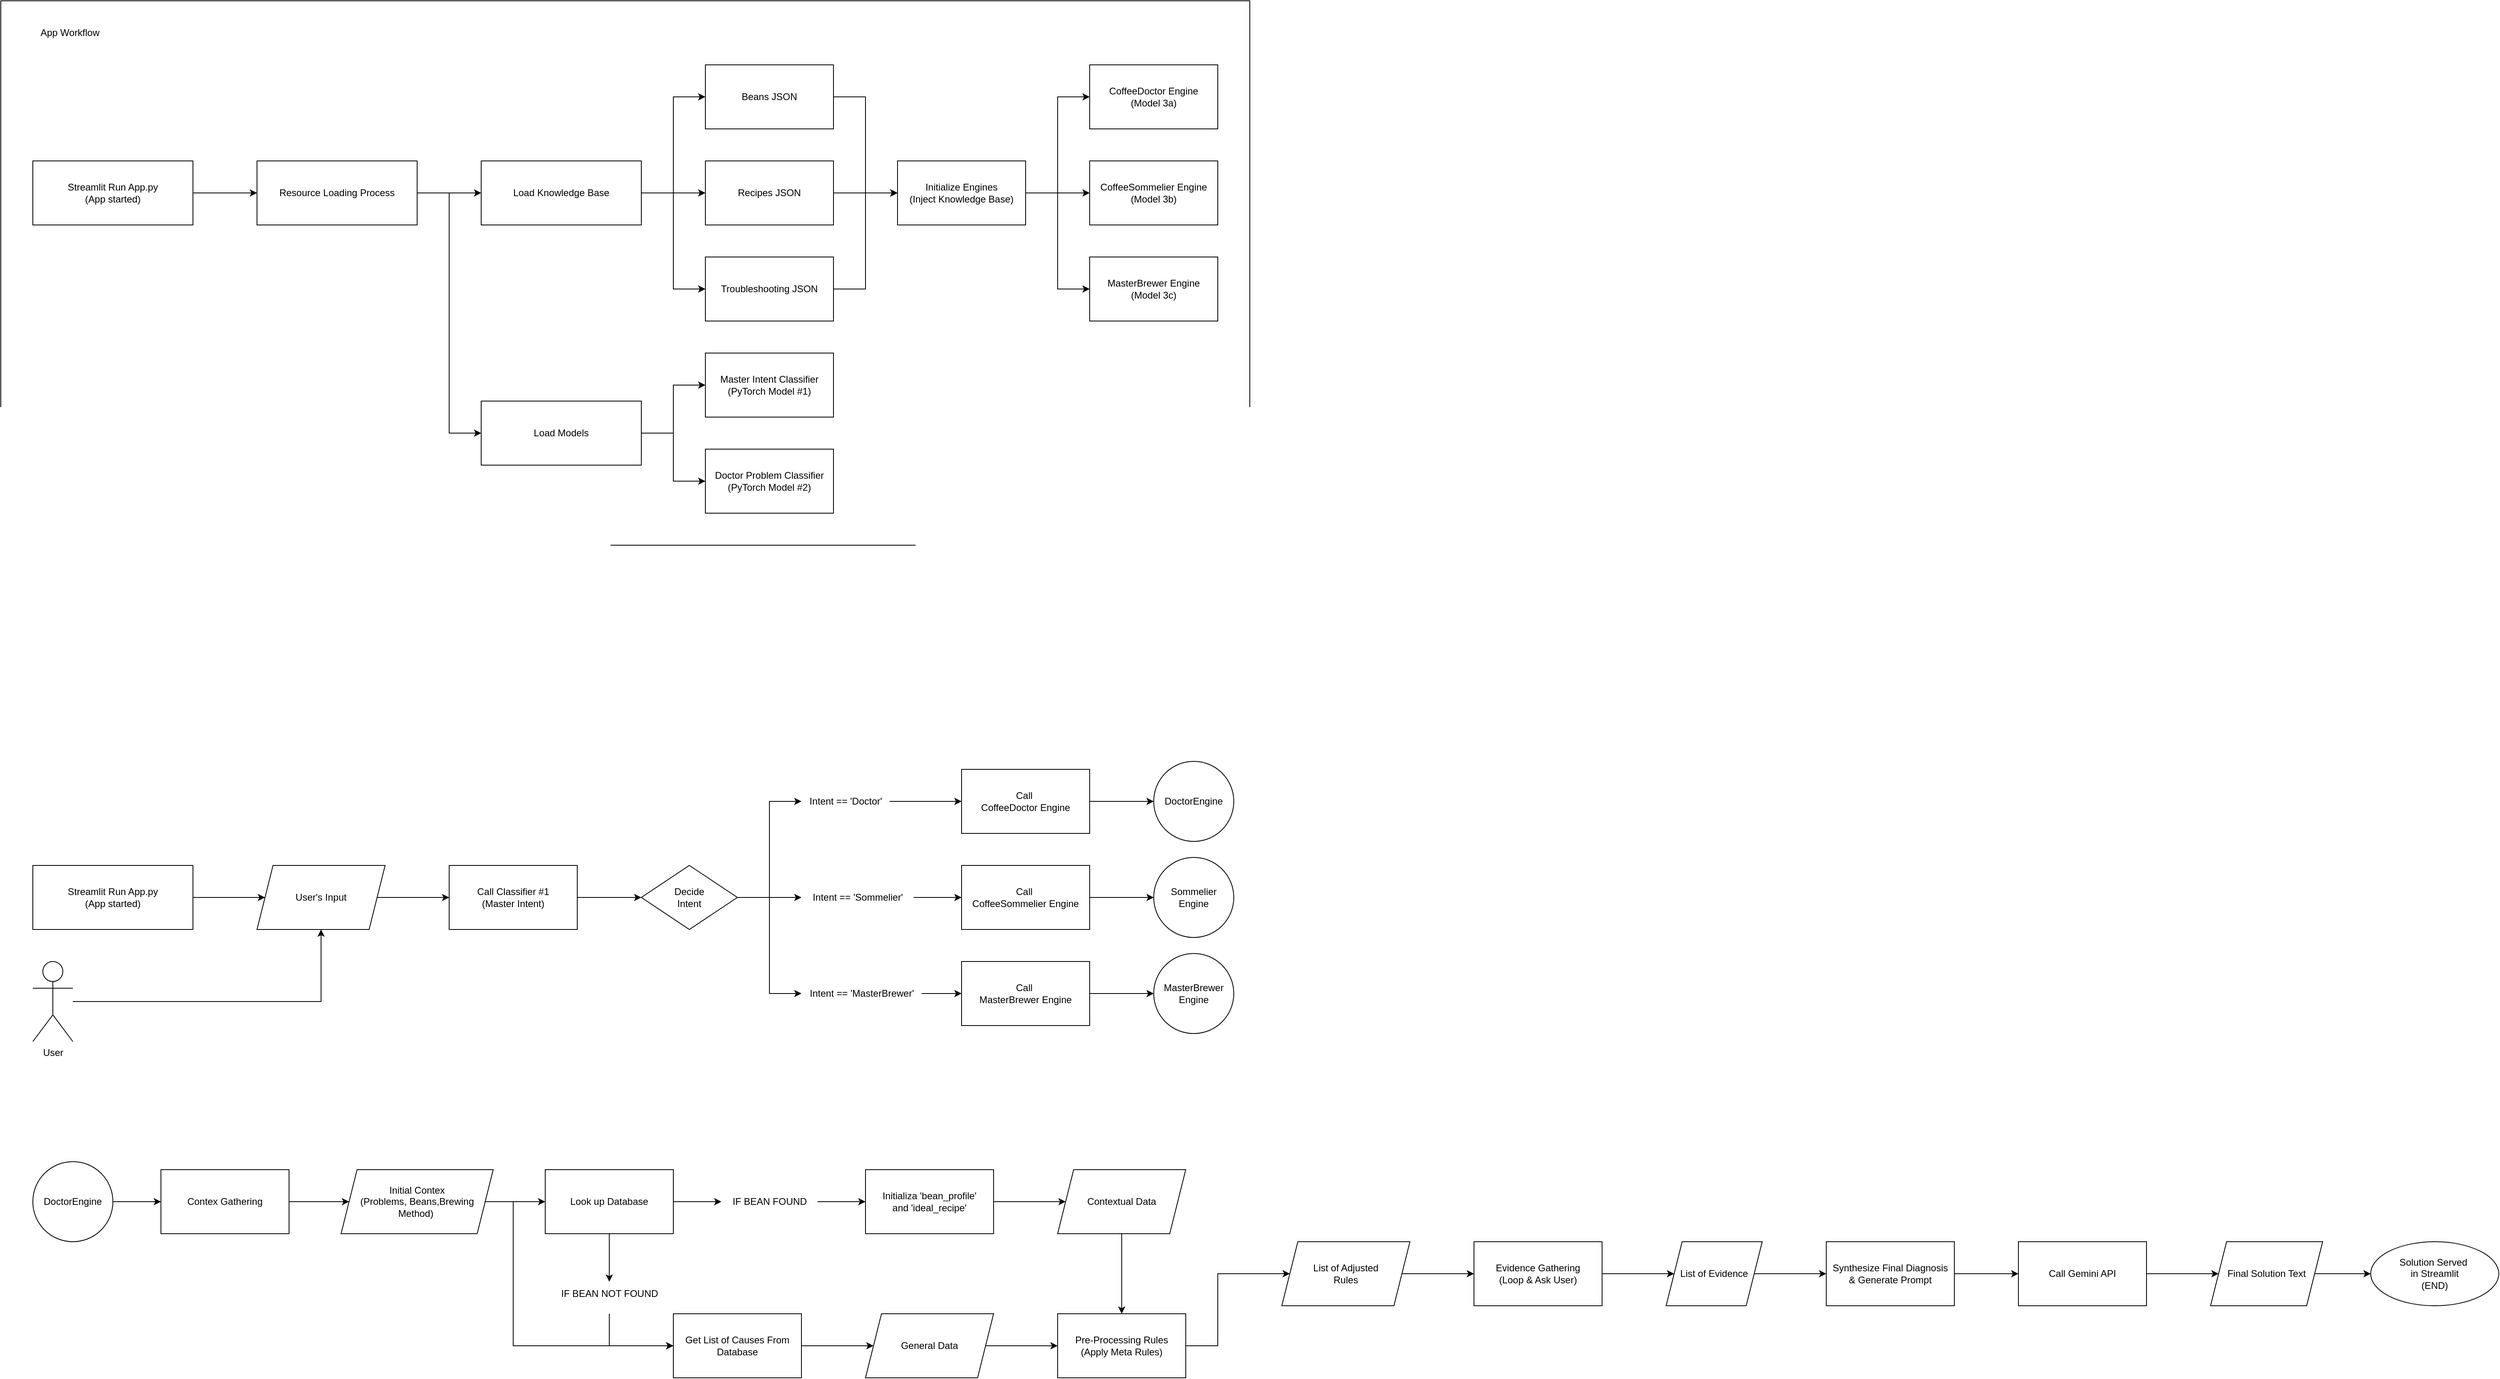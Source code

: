 <mxfile version="28.1.2">
  <diagram name="Page-1" id="faF3fZFHiJq38ttjDHsB">
    <mxGraphModel dx="4350" dy="2367" grid="1" gridSize="10" guides="1" tooltips="1" connect="1" arrows="1" fold="1" page="0" pageScale="1" pageWidth="850" pageHeight="1100" math="0" shadow="0">
      <root>
        <mxCell id="0" />
        <mxCell id="1" parent="0" />
        <mxCell id="c8q6XTBtqcuC8CTqv3AL-39" value="" style="rounded=0;whiteSpace=wrap;html=1;fillColor=none;" parent="1" vertex="1">
          <mxGeometry x="-80" y="200" width="1560" height="680" as="geometry" />
        </mxCell>
        <mxCell id="c8q6XTBtqcuC8CTqv3AL-3" style="edgeStyle=orthogonalEdgeStyle;rounded=0;orthogonalLoop=1;jettySize=auto;html=1;entryX=0;entryY=0.5;entryDx=0;entryDy=0;" parent="1" source="c8q6XTBtqcuC8CTqv3AL-1" target="c8q6XTBtqcuC8CTqv3AL-2" edge="1">
          <mxGeometry relative="1" as="geometry" />
        </mxCell>
        <mxCell id="c8q6XTBtqcuC8CTqv3AL-1" value="&lt;div&gt;&lt;span style=&quot;background-color: transparent; color: light-dark(rgb(0, 0, 0), rgb(255, 255, 255));&quot;&gt;Streamlit Run App.py&lt;/span&gt;&lt;/div&gt;&lt;div&gt;&lt;span style=&quot;background-color: transparent; color: light-dark(rgb(0, 0, 0), rgb(255, 255, 255));&quot;&gt;(App started)&lt;/span&gt;&lt;/div&gt;" style="rounded=0;whiteSpace=wrap;html=1;" parent="1" vertex="1">
          <mxGeometry x="-40" y="400" width="200" height="80" as="geometry" />
        </mxCell>
        <mxCell id="c8q6XTBtqcuC8CTqv3AL-33" style="edgeStyle=orthogonalEdgeStyle;rounded=0;orthogonalLoop=1;jettySize=auto;html=1;" parent="1" source="c8q6XTBtqcuC8CTqv3AL-2" target="c8q6XTBtqcuC8CTqv3AL-22" edge="1">
          <mxGeometry relative="1" as="geometry" />
        </mxCell>
        <mxCell id="c8q6XTBtqcuC8CTqv3AL-34" style="edgeStyle=orthogonalEdgeStyle;rounded=0;orthogonalLoop=1;jettySize=auto;html=1;entryX=0;entryY=0.5;entryDx=0;entryDy=0;" parent="1" source="c8q6XTBtqcuC8CTqv3AL-2" target="c8q6XTBtqcuC8CTqv3AL-4" edge="1">
          <mxGeometry relative="1" as="geometry" />
        </mxCell>
        <mxCell id="c8q6XTBtqcuC8CTqv3AL-2" value="Resource Loading Process" style="rounded=0;whiteSpace=wrap;html=1;" parent="1" vertex="1">
          <mxGeometry x="240" y="400" width="200" height="80" as="geometry" />
        </mxCell>
        <mxCell id="c8q6XTBtqcuC8CTqv3AL-13" style="edgeStyle=orthogonalEdgeStyle;rounded=0;orthogonalLoop=1;jettySize=auto;html=1;entryX=0;entryY=0.5;entryDx=0;entryDy=0;" parent="1" source="c8q6XTBtqcuC8CTqv3AL-4" target="c8q6XTBtqcuC8CTqv3AL-12" edge="1">
          <mxGeometry relative="1" as="geometry" />
        </mxCell>
        <mxCell id="c8q6XTBtqcuC8CTqv3AL-15" style="edgeStyle=orthogonalEdgeStyle;rounded=0;orthogonalLoop=1;jettySize=auto;html=1;entryX=0;entryY=0.5;entryDx=0;entryDy=0;" parent="1" source="c8q6XTBtqcuC8CTqv3AL-4" target="c8q6XTBtqcuC8CTqv3AL-14" edge="1">
          <mxGeometry relative="1" as="geometry" />
        </mxCell>
        <mxCell id="c8q6XTBtqcuC8CTqv3AL-4" value="Load Models" style="rounded=0;whiteSpace=wrap;html=1;" parent="1" vertex="1">
          <mxGeometry x="520" y="700" width="200" height="80" as="geometry" />
        </mxCell>
        <mxCell id="c8q6XTBtqcuC8CTqv3AL-19" style="edgeStyle=orthogonalEdgeStyle;rounded=0;orthogonalLoop=1;jettySize=auto;html=1;entryX=0;entryY=0.5;entryDx=0;entryDy=0;" parent="1" source="c8q6XTBtqcuC8CTqv3AL-8" target="c8q6XTBtqcuC8CTqv3AL-16" edge="1">
          <mxGeometry relative="1" as="geometry" />
        </mxCell>
        <mxCell id="c8q6XTBtqcuC8CTqv3AL-20" style="edgeStyle=orthogonalEdgeStyle;rounded=0;orthogonalLoop=1;jettySize=auto;html=1;entryX=0;entryY=0.5;entryDx=0;entryDy=0;" parent="1" source="c8q6XTBtqcuC8CTqv3AL-8" target="c8q6XTBtqcuC8CTqv3AL-17" edge="1">
          <mxGeometry relative="1" as="geometry" />
        </mxCell>
        <mxCell id="c8q6XTBtqcuC8CTqv3AL-21" style="edgeStyle=orthogonalEdgeStyle;rounded=0;orthogonalLoop=1;jettySize=auto;html=1;entryX=0;entryY=0.5;entryDx=0;entryDy=0;" parent="1" source="c8q6XTBtqcuC8CTqv3AL-8" target="c8q6XTBtqcuC8CTqv3AL-18" edge="1">
          <mxGeometry relative="1" as="geometry" />
        </mxCell>
        <mxCell id="c8q6XTBtqcuC8CTqv3AL-8" value="Initialize Engines&lt;div&gt;(Inject Knowledge Base)&lt;/div&gt;" style="rounded=0;whiteSpace=wrap;html=1;" parent="1" vertex="1">
          <mxGeometry x="1040" y="400" width="160" height="80" as="geometry" />
        </mxCell>
        <mxCell id="c8q6XTBtqcuC8CTqv3AL-12" value="&lt;div&gt;Master Intent Classifier&lt;/div&gt;&lt;div&gt;(PyTorch Model #1)&lt;/div&gt;" style="rounded=0;whiteSpace=wrap;html=1;" parent="1" vertex="1">
          <mxGeometry x="800" y="640" width="160" height="80" as="geometry" />
        </mxCell>
        <mxCell id="c8q6XTBtqcuC8CTqv3AL-14" value="&lt;div&gt;Doctor Problem Classifier&lt;/div&gt;&lt;div&gt;(PyTorch Model #2)&lt;/div&gt;" style="rounded=0;whiteSpace=wrap;html=1;" parent="1" vertex="1">
          <mxGeometry x="800" y="760" width="160" height="80" as="geometry" />
        </mxCell>
        <mxCell id="c8q6XTBtqcuC8CTqv3AL-16" value="CoffeeDoctor Engine&lt;div&gt;(Model 3a)&lt;/div&gt;" style="rounded=0;whiteSpace=wrap;html=1;" parent="1" vertex="1">
          <mxGeometry x="1280" y="280" width="160" height="80" as="geometry" />
        </mxCell>
        <mxCell id="c8q6XTBtqcuC8CTqv3AL-17" value="&lt;div&gt;CoffeeSommelier Engine&lt;/div&gt;&lt;div&gt;(Model 3b)&lt;/div&gt;" style="rounded=0;whiteSpace=wrap;html=1;" parent="1" vertex="1">
          <mxGeometry x="1280" y="400" width="160" height="80" as="geometry" />
        </mxCell>
        <mxCell id="c8q6XTBtqcuC8CTqv3AL-18" value="&lt;div&gt;MasterBrewer Engine&lt;/div&gt;&lt;div&gt;(Model 3c)&lt;/div&gt;" style="rounded=0;whiteSpace=wrap;html=1;" parent="1" vertex="1">
          <mxGeometry x="1280" y="520" width="160" height="80" as="geometry" />
        </mxCell>
        <mxCell id="c8q6XTBtqcuC8CTqv3AL-30" style="edgeStyle=orthogonalEdgeStyle;rounded=0;orthogonalLoop=1;jettySize=auto;html=1;entryX=0;entryY=0.5;entryDx=0;entryDy=0;" parent="1" source="c8q6XTBtqcuC8CTqv3AL-22" target="c8q6XTBtqcuC8CTqv3AL-27" edge="1">
          <mxGeometry relative="1" as="geometry" />
        </mxCell>
        <mxCell id="c8q6XTBtqcuC8CTqv3AL-31" style="edgeStyle=orthogonalEdgeStyle;rounded=0;orthogonalLoop=1;jettySize=auto;html=1;entryX=0;entryY=0.5;entryDx=0;entryDy=0;" parent="1" source="c8q6XTBtqcuC8CTqv3AL-22" target="c8q6XTBtqcuC8CTqv3AL-28" edge="1">
          <mxGeometry relative="1" as="geometry" />
        </mxCell>
        <mxCell id="c8q6XTBtqcuC8CTqv3AL-32" style="edgeStyle=orthogonalEdgeStyle;rounded=0;orthogonalLoop=1;jettySize=auto;html=1;entryX=0;entryY=0.5;entryDx=0;entryDy=0;" parent="1" source="c8q6XTBtqcuC8CTqv3AL-22" target="c8q6XTBtqcuC8CTqv3AL-29" edge="1">
          <mxGeometry relative="1" as="geometry" />
        </mxCell>
        <mxCell id="c8q6XTBtqcuC8CTqv3AL-22" value="Load Knowledge Base" style="rounded=0;whiteSpace=wrap;html=1;" parent="1" vertex="1">
          <mxGeometry x="520" y="400" width="200" height="80" as="geometry" />
        </mxCell>
        <mxCell id="c8q6XTBtqcuC8CTqv3AL-35" style="edgeStyle=orthogonalEdgeStyle;rounded=0;orthogonalLoop=1;jettySize=auto;html=1;entryX=0;entryY=0.5;entryDx=0;entryDy=0;" parent="1" source="c8q6XTBtqcuC8CTqv3AL-27" target="c8q6XTBtqcuC8CTqv3AL-8" edge="1">
          <mxGeometry relative="1" as="geometry" />
        </mxCell>
        <mxCell id="c8q6XTBtqcuC8CTqv3AL-27" value="Beans JSON" style="rounded=0;whiteSpace=wrap;html=1;" parent="1" vertex="1">
          <mxGeometry x="800" y="280" width="160" height="80" as="geometry" />
        </mxCell>
        <mxCell id="c8q6XTBtqcuC8CTqv3AL-36" style="edgeStyle=orthogonalEdgeStyle;rounded=0;orthogonalLoop=1;jettySize=auto;html=1;entryX=0;entryY=0.5;entryDx=0;entryDy=0;" parent="1" source="c8q6XTBtqcuC8CTqv3AL-28" target="c8q6XTBtqcuC8CTqv3AL-8" edge="1">
          <mxGeometry relative="1" as="geometry" />
        </mxCell>
        <mxCell id="c8q6XTBtqcuC8CTqv3AL-28" value="Recipes JSON" style="rounded=0;whiteSpace=wrap;html=1;" parent="1" vertex="1">
          <mxGeometry x="800" y="400" width="160" height="80" as="geometry" />
        </mxCell>
        <mxCell id="c8q6XTBtqcuC8CTqv3AL-37" style="edgeStyle=orthogonalEdgeStyle;rounded=0;orthogonalLoop=1;jettySize=auto;html=1;entryX=0;entryY=0.5;entryDx=0;entryDy=0;" parent="1" source="c8q6XTBtqcuC8CTqv3AL-29" target="c8q6XTBtqcuC8CTqv3AL-8" edge="1">
          <mxGeometry relative="1" as="geometry" />
        </mxCell>
        <mxCell id="c8q6XTBtqcuC8CTqv3AL-29" value="Troubleshooting JSON" style="rounded=0;whiteSpace=wrap;html=1;" parent="1" vertex="1">
          <mxGeometry x="800" y="520" width="160" height="80" as="geometry" />
        </mxCell>
        <mxCell id="c8q6XTBtqcuC8CTqv3AL-40" value="App Workflow" style="text;html=1;align=center;verticalAlign=middle;resizable=0;points=[];autosize=1;strokeColor=none;fillColor=none;" parent="1" vertex="1">
          <mxGeometry x="-40" y="227" width="92" height="26" as="geometry" />
        </mxCell>
        <mxCell id="c8q6XTBtqcuC8CTqv3AL-46" style="edgeStyle=orthogonalEdgeStyle;rounded=0;orthogonalLoop=1;jettySize=auto;html=1;entryX=0;entryY=0.5;entryDx=0;entryDy=0;" parent="1" source="c8q6XTBtqcuC8CTqv3AL-44" target="c8q6XTBtqcuC8CTqv3AL-45" edge="1">
          <mxGeometry relative="1" as="geometry" />
        </mxCell>
        <mxCell id="c8q6XTBtqcuC8CTqv3AL-44" value="&lt;div&gt;&lt;span style=&quot;background-color: transparent; color: light-dark(rgb(0, 0, 0), rgb(255, 255, 255));&quot;&gt;Streamlit Run App.py&lt;/span&gt;&lt;/div&gt;&lt;div&gt;&lt;span style=&quot;background-color: transparent; color: light-dark(rgb(0, 0, 0), rgb(255, 255, 255));&quot;&gt;(App started)&lt;/span&gt;&lt;/div&gt;" style="rounded=0;whiteSpace=wrap;html=1;" parent="1" vertex="1">
          <mxGeometry x="-40" y="1280" width="200" height="80" as="geometry" />
        </mxCell>
        <mxCell id="c8q6XTBtqcuC8CTqv3AL-52" style="edgeStyle=orthogonalEdgeStyle;rounded=0;orthogonalLoop=1;jettySize=auto;html=1;entryX=0;entryY=0.5;entryDx=0;entryDy=0;" parent="1" source="c8q6XTBtqcuC8CTqv3AL-45" target="c8q6XTBtqcuC8CTqv3AL-51" edge="1">
          <mxGeometry relative="1" as="geometry" />
        </mxCell>
        <mxCell id="c8q6XTBtqcuC8CTqv3AL-45" value="User&#39;s Input" style="shape=parallelogram;perimeter=parallelogramPerimeter;whiteSpace=wrap;html=1;fixedSize=1;" parent="1" vertex="1">
          <mxGeometry x="240" y="1280" width="160" height="80" as="geometry" />
        </mxCell>
        <mxCell id="c8q6XTBtqcuC8CTqv3AL-50" style="edgeStyle=orthogonalEdgeStyle;rounded=0;orthogonalLoop=1;jettySize=auto;html=1;entryX=0.5;entryY=1;entryDx=0;entryDy=0;" parent="1" source="c8q6XTBtqcuC8CTqv3AL-47" target="c8q6XTBtqcuC8CTqv3AL-45" edge="1">
          <mxGeometry relative="1" as="geometry" />
        </mxCell>
        <mxCell id="c8q6XTBtqcuC8CTqv3AL-47" value="User" style="shape=umlActor;verticalLabelPosition=bottom;verticalAlign=top;html=1;outlineConnect=0;" parent="1" vertex="1">
          <mxGeometry x="-40" y="1400" width="50" height="100" as="geometry" />
        </mxCell>
        <mxCell id="c8q6XTBtqcuC8CTqv3AL-54" style="edgeStyle=orthogonalEdgeStyle;rounded=0;orthogonalLoop=1;jettySize=auto;html=1;entryX=0;entryY=0.5;entryDx=0;entryDy=0;" parent="1" source="c8q6XTBtqcuC8CTqv3AL-51" target="c8q6XTBtqcuC8CTqv3AL-53" edge="1">
          <mxGeometry relative="1" as="geometry" />
        </mxCell>
        <mxCell id="c8q6XTBtqcuC8CTqv3AL-51" value="Call Classifier #1&lt;div&gt;(Master Intent)&lt;/div&gt;" style="rounded=0;whiteSpace=wrap;html=1;" parent="1" vertex="1">
          <mxGeometry x="480" y="1280" width="160" height="80" as="geometry" />
        </mxCell>
        <mxCell id="c8q6XTBtqcuC8CTqv3AL-56" style="edgeStyle=orthogonalEdgeStyle;rounded=0;orthogonalLoop=1;jettySize=auto;html=1;entryX=0;entryY=0.5;entryDx=0;entryDy=0;" parent="1" source="c8q6XTBtqcuC8CTqv3AL-61" target="c8q6XTBtqcuC8CTqv3AL-55" edge="1">
          <mxGeometry relative="1" as="geometry">
            <Array as="points" />
          </mxGeometry>
        </mxCell>
        <mxCell id="c8q6XTBtqcuC8CTqv3AL-59" style="edgeStyle=orthogonalEdgeStyle;rounded=0;orthogonalLoop=1;jettySize=auto;html=1;entryX=0;entryY=0.5;entryDx=0;entryDy=0;" parent="1" source="c8q6XTBtqcuC8CTqv3AL-63" target="c8q6XTBtqcuC8CTqv3AL-57" edge="1">
          <mxGeometry relative="1" as="geometry" />
        </mxCell>
        <mxCell id="c8q6XTBtqcuC8CTqv3AL-53" value="Decide&lt;div&gt;Intent&lt;/div&gt;" style="rhombus;whiteSpace=wrap;html=1;" parent="1" vertex="1">
          <mxGeometry x="720" y="1280" width="120" height="80" as="geometry" />
        </mxCell>
        <mxCell id="c8q6XTBtqcuC8CTqv3AL-71" style="edgeStyle=orthogonalEdgeStyle;rounded=0;orthogonalLoop=1;jettySize=auto;html=1;entryX=0;entryY=0.5;entryDx=0;entryDy=0;" parent="1" source="c8q6XTBtqcuC8CTqv3AL-55" target="c8q6XTBtqcuC8CTqv3AL-70" edge="1">
          <mxGeometry relative="1" as="geometry" />
        </mxCell>
        <mxCell id="c8q6XTBtqcuC8CTqv3AL-55" value="Call&amp;nbsp;&lt;div&gt;CoffeeDoctor Engine&lt;/div&gt;" style="rounded=0;whiteSpace=wrap;html=1;" parent="1" vertex="1">
          <mxGeometry x="1120" y="1160" width="160" height="80" as="geometry" />
        </mxCell>
        <mxCell id="c8q6XTBtqcuC8CTqv3AL-123" style="edgeStyle=orthogonalEdgeStyle;rounded=0;orthogonalLoop=1;jettySize=auto;html=1;entryX=0;entryY=0.5;entryDx=0;entryDy=0;" parent="1" source="c8q6XTBtqcuC8CTqv3AL-57" target="c8q6XTBtqcuC8CTqv3AL-121" edge="1">
          <mxGeometry relative="1" as="geometry" />
        </mxCell>
        <mxCell id="c8q6XTBtqcuC8CTqv3AL-57" value="Call&amp;nbsp;&lt;div&gt;CoffeeSommelier Engine&lt;/div&gt;" style="rounded=0;whiteSpace=wrap;html=1;" parent="1" vertex="1">
          <mxGeometry x="1120" y="1280" width="160" height="80" as="geometry" />
        </mxCell>
        <mxCell id="c8q6XTBtqcuC8CTqv3AL-124" style="edgeStyle=orthogonalEdgeStyle;rounded=0;orthogonalLoop=1;jettySize=auto;html=1;" parent="1" source="c8q6XTBtqcuC8CTqv3AL-58" target="c8q6XTBtqcuC8CTqv3AL-122" edge="1">
          <mxGeometry relative="1" as="geometry" />
        </mxCell>
        <mxCell id="c8q6XTBtqcuC8CTqv3AL-58" value="Call&amp;nbsp;&lt;div&gt;MasterBrewer Engine&lt;/div&gt;" style="rounded=0;whiteSpace=wrap;html=1;" parent="1" vertex="1">
          <mxGeometry x="1120" y="1400" width="160" height="80" as="geometry" />
        </mxCell>
        <mxCell id="c8q6XTBtqcuC8CTqv3AL-62" value="" style="edgeStyle=orthogonalEdgeStyle;rounded=0;orthogonalLoop=1;jettySize=auto;html=1;entryX=0;entryY=0.5;entryDx=0;entryDy=0;" parent="1" source="c8q6XTBtqcuC8CTqv3AL-53" target="c8q6XTBtqcuC8CTqv3AL-61" edge="1">
          <mxGeometry relative="1" as="geometry">
            <mxPoint x="840" y="1320" as="sourcePoint" />
            <mxPoint x="1040" y="1200" as="targetPoint" />
            <Array as="points">
              <mxPoint x="880" y="1320" />
            </Array>
          </mxGeometry>
        </mxCell>
        <mxCell id="c8q6XTBtqcuC8CTqv3AL-61" value="I&lt;span style=&quot;background-color: transparent; color: light-dark(rgb(0, 0, 0), rgb(255, 255, 255));&quot;&gt;ntent == &#39;Doctor&#39;&lt;/span&gt;" style="text;html=1;align=center;verticalAlign=middle;resizable=0;points=[];autosize=1;strokeColor=none;fillColor=none;" parent="1" vertex="1">
          <mxGeometry x="920" y="1185" width="110" height="30" as="geometry" />
        </mxCell>
        <mxCell id="c8q6XTBtqcuC8CTqv3AL-64" value="" style="edgeStyle=orthogonalEdgeStyle;rounded=0;orthogonalLoop=1;jettySize=auto;html=1;entryX=0;entryY=0.5;entryDx=0;entryDy=0;" parent="1" source="c8q6XTBtqcuC8CTqv3AL-53" target="c8q6XTBtqcuC8CTqv3AL-63" edge="1">
          <mxGeometry relative="1" as="geometry">
            <mxPoint x="840" y="1320" as="sourcePoint" />
            <mxPoint x="1120" y="1320" as="targetPoint" />
          </mxGeometry>
        </mxCell>
        <mxCell id="c8q6XTBtqcuC8CTqv3AL-63" value="I&lt;span style=&quot;background-color: transparent; color: light-dark(rgb(0, 0, 0), rgb(255, 255, 255));&quot;&gt;ntent == &#39;Sommelier&#39;&lt;/span&gt;" style="text;html=1;align=center;verticalAlign=middle;resizable=0;points=[];autosize=1;strokeColor=none;fillColor=none;" parent="1" vertex="1">
          <mxGeometry x="920" y="1305" width="140" height="30" as="geometry" />
        </mxCell>
        <mxCell id="c8q6XTBtqcuC8CTqv3AL-67" value="" style="edgeStyle=orthogonalEdgeStyle;rounded=0;orthogonalLoop=1;jettySize=auto;html=1;entryX=0;entryY=0.5;entryDx=0;entryDy=0;" parent="1" source="c8q6XTBtqcuC8CTqv3AL-53" target="c8q6XTBtqcuC8CTqv3AL-65" edge="1">
          <mxGeometry relative="1" as="geometry">
            <mxPoint x="840" y="1320" as="sourcePoint" />
            <mxPoint x="1120" y="1440" as="targetPoint" />
            <Array as="points" />
          </mxGeometry>
        </mxCell>
        <mxCell id="c8q6XTBtqcuC8CTqv3AL-68" style="edgeStyle=orthogonalEdgeStyle;rounded=0;orthogonalLoop=1;jettySize=auto;html=1;" parent="1" source="c8q6XTBtqcuC8CTqv3AL-65" target="c8q6XTBtqcuC8CTqv3AL-58" edge="1">
          <mxGeometry relative="1" as="geometry" />
        </mxCell>
        <mxCell id="c8q6XTBtqcuC8CTqv3AL-65" value="I&lt;span style=&quot;background-color: transparent; color: light-dark(rgb(0, 0, 0), rgb(255, 255, 255));&quot;&gt;ntent == &#39;MasterBrewer&#39;&lt;/span&gt;" style="text;html=1;align=center;verticalAlign=middle;resizable=0;points=[];autosize=1;strokeColor=none;fillColor=none;" parent="1" vertex="1">
          <mxGeometry x="920" y="1425" width="150" height="30" as="geometry" />
        </mxCell>
        <mxCell id="c8q6XTBtqcuC8CTqv3AL-70" value="DoctorEngine" style="ellipse;whiteSpace=wrap;html=1;aspect=fixed;" parent="1" vertex="1">
          <mxGeometry x="1360" y="1150" width="100" height="100" as="geometry" />
        </mxCell>
        <mxCell id="c8q6XTBtqcuC8CTqv3AL-75" value="" style="edgeStyle=orthogonalEdgeStyle;rounded=0;orthogonalLoop=1;jettySize=auto;html=1;" parent="1" source="c8q6XTBtqcuC8CTqv3AL-73" target="c8q6XTBtqcuC8CTqv3AL-74" edge="1">
          <mxGeometry relative="1" as="geometry" />
        </mxCell>
        <mxCell id="c8q6XTBtqcuC8CTqv3AL-73" value="DoctorEngine" style="ellipse;whiteSpace=wrap;html=1;aspect=fixed;" parent="1" vertex="1">
          <mxGeometry x="-40" y="1650" width="100" height="100" as="geometry" />
        </mxCell>
        <mxCell id="c8q6XTBtqcuC8CTqv3AL-127" style="edgeStyle=orthogonalEdgeStyle;rounded=0;orthogonalLoop=1;jettySize=auto;html=1;entryX=0;entryY=0.5;entryDx=0;entryDy=0;" parent="1" source="c8q6XTBtqcuC8CTqv3AL-74" target="c8q6XTBtqcuC8CTqv3AL-126" edge="1">
          <mxGeometry relative="1" as="geometry" />
        </mxCell>
        <mxCell id="c8q6XTBtqcuC8CTqv3AL-74" value="Contex Gathering" style="whiteSpace=wrap;html=1;" parent="1" vertex="1">
          <mxGeometry x="120" y="1660" width="160" height="80" as="geometry" />
        </mxCell>
        <mxCell id="c8q6XTBtqcuC8CTqv3AL-132" style="edgeStyle=orthogonalEdgeStyle;rounded=0;orthogonalLoop=1;jettySize=auto;html=1;entryX=0;entryY=0.5;entryDx=0;entryDy=0;" parent="1" source="c8q6XTBtqcuC8CTqv3AL-131" target="c8q6XTBtqcuC8CTqv3AL-81" edge="1">
          <mxGeometry relative="1" as="geometry" />
        </mxCell>
        <mxCell id="c8q6XTBtqcuC8CTqv3AL-79" value="Look up Database" style="rounded=0;whiteSpace=wrap;html=1;" parent="1" vertex="1">
          <mxGeometry x="600" y="1660" width="160" height="80" as="geometry" />
        </mxCell>
        <mxCell id="c8q6XTBtqcuC8CTqv3AL-139" style="edgeStyle=orthogonalEdgeStyle;rounded=0;orthogonalLoop=1;jettySize=auto;html=1;entryX=0;entryY=0.5;entryDx=0;entryDy=0;" parent="1" source="c8q6XTBtqcuC8CTqv3AL-81" target="c8q6XTBtqcuC8CTqv3AL-138" edge="1">
          <mxGeometry relative="1" as="geometry" />
        </mxCell>
        <mxCell id="c8q6XTBtqcuC8CTqv3AL-81" value="Initializa &#39;bean_profile&#39;&lt;div&gt;and &#39;ideal_recipe&#39;&lt;/div&gt;" style="rounded=0;whiteSpace=wrap;html=1;" parent="1" vertex="1">
          <mxGeometry x="1000" y="1660" width="160" height="80" as="geometry" />
        </mxCell>
        <mxCell id="c8q6XTBtqcuC8CTqv3AL-137" style="edgeStyle=orthogonalEdgeStyle;rounded=0;orthogonalLoop=1;jettySize=auto;html=1;entryX=0;entryY=0.5;entryDx=0;entryDy=0;" parent="1" source="c8q6XTBtqcuC8CTqv3AL-142" target="c8q6XTBtqcuC8CTqv3AL-88" edge="1">
          <mxGeometry relative="1" as="geometry" />
        </mxCell>
        <mxCell id="c8q6XTBtqcuC8CTqv3AL-144" style="edgeStyle=orthogonalEdgeStyle;rounded=0;orthogonalLoop=1;jettySize=auto;html=1;entryX=0;entryY=0.5;entryDx=0;entryDy=0;" parent="1" source="c8q6XTBtqcuC8CTqv3AL-88" target="c8q6XTBtqcuC8CTqv3AL-94" edge="1">
          <mxGeometry relative="1" as="geometry">
            <Array as="points">
              <mxPoint x="1440" y="1880" />
              <mxPoint x="1440" y="1790" />
            </Array>
          </mxGeometry>
        </mxCell>
        <mxCell id="c8q6XTBtqcuC8CTqv3AL-88" value="Pre-Processing Rules&lt;div&gt;(Apply Meta Rules)&lt;/div&gt;" style="rounded=0;whiteSpace=wrap;html=1;" parent="1" vertex="1">
          <mxGeometry x="1240" y="1840" width="160" height="80" as="geometry" />
        </mxCell>
        <mxCell id="c8q6XTBtqcuC8CTqv3AL-98" style="edgeStyle=orthogonalEdgeStyle;rounded=0;orthogonalLoop=1;jettySize=auto;html=1;" parent="1" source="c8q6XTBtqcuC8CTqv3AL-94" target="c8q6XTBtqcuC8CTqv3AL-97" edge="1">
          <mxGeometry relative="1" as="geometry" />
        </mxCell>
        <mxCell id="c8q6XTBtqcuC8CTqv3AL-94" value="List of Adjusted&lt;div&gt;Rules&lt;/div&gt;" style="shape=parallelogram;perimeter=parallelogramPerimeter;whiteSpace=wrap;html=1;fixedSize=1;" parent="1" vertex="1">
          <mxGeometry x="1520" y="1750" width="160" height="80" as="geometry" />
        </mxCell>
        <mxCell id="c8q6XTBtqcuC8CTqv3AL-102" style="edgeStyle=orthogonalEdgeStyle;rounded=0;orthogonalLoop=1;jettySize=auto;html=1;entryX=0;entryY=0.5;entryDx=0;entryDy=0;" parent="1" source="c8q6XTBtqcuC8CTqv3AL-97" target="c8q6XTBtqcuC8CTqv3AL-101" edge="1">
          <mxGeometry relative="1" as="geometry" />
        </mxCell>
        <mxCell id="c8q6XTBtqcuC8CTqv3AL-97" value="Evidence Gathering&lt;div&gt;(Loop &amp;amp; Ask User)&lt;/div&gt;" style="rounded=0;whiteSpace=wrap;html=1;" parent="1" vertex="1">
          <mxGeometry x="1760" y="1750" width="160" height="80" as="geometry" />
        </mxCell>
        <mxCell id="c8q6XTBtqcuC8CTqv3AL-146" style="edgeStyle=orthogonalEdgeStyle;rounded=0;orthogonalLoop=1;jettySize=auto;html=1;entryX=0;entryY=0.5;entryDx=0;entryDy=0;" parent="1" source="c8q6XTBtqcuC8CTqv3AL-101" target="c8q6XTBtqcuC8CTqv3AL-145" edge="1">
          <mxGeometry relative="1" as="geometry" />
        </mxCell>
        <mxCell id="c8q6XTBtqcuC8CTqv3AL-101" value="List of Evidence" style="shape=parallelogram;perimeter=parallelogramPerimeter;whiteSpace=wrap;html=1;fixedSize=1;" parent="1" vertex="1">
          <mxGeometry x="2000" y="1750" width="120" height="80" as="geometry" />
        </mxCell>
        <mxCell id="c8q6XTBtqcuC8CTqv3AL-121" value="Sommelier&lt;div&gt;Engine&lt;/div&gt;" style="ellipse;whiteSpace=wrap;html=1;aspect=fixed;" parent="1" vertex="1">
          <mxGeometry x="1360" y="1270" width="100" height="100" as="geometry" />
        </mxCell>
        <mxCell id="c8q6XTBtqcuC8CTqv3AL-122" value="MasterBrewer&lt;div&gt;Engine&lt;/div&gt;" style="ellipse;whiteSpace=wrap;html=1;aspect=fixed;" parent="1" vertex="1">
          <mxGeometry x="1360" y="1390" width="100" height="100" as="geometry" />
        </mxCell>
        <mxCell id="c8q6XTBtqcuC8CTqv3AL-128" style="edgeStyle=orthogonalEdgeStyle;rounded=0;orthogonalLoop=1;jettySize=auto;html=1;entryX=0;entryY=0.5;entryDx=0;entryDy=0;" parent="1" source="c8q6XTBtqcuC8CTqv3AL-126" target="c8q6XTBtqcuC8CTqv3AL-79" edge="1">
          <mxGeometry relative="1" as="geometry" />
        </mxCell>
        <mxCell id="c8q6XTBtqcuC8CTqv3AL-129" style="edgeStyle=orthogonalEdgeStyle;rounded=0;orthogonalLoop=1;jettySize=auto;html=1;entryX=0;entryY=0.5;entryDx=0;entryDy=0;" parent="1" source="c8q6XTBtqcuC8CTqv3AL-126" target="c8q6XTBtqcuC8CTqv3AL-85" edge="1">
          <mxGeometry relative="1" as="geometry">
            <Array as="points">
              <mxPoint x="560" y="1700" />
              <mxPoint x="560" y="1880" />
            </Array>
          </mxGeometry>
        </mxCell>
        <mxCell id="c8q6XTBtqcuC8CTqv3AL-126" value="Initial Contex&lt;div&gt;(Problems, Beans,Brewing Method)&amp;nbsp;&lt;/div&gt;" style="shape=parallelogram;perimeter=parallelogramPerimeter;whiteSpace=wrap;html=1;fixedSize=1;" parent="1" vertex="1">
          <mxGeometry x="345" y="1660" width="190" height="80" as="geometry" />
        </mxCell>
        <mxCell id="c8q6XTBtqcuC8CTqv3AL-133" value="" style="edgeStyle=orthogonalEdgeStyle;rounded=0;orthogonalLoop=1;jettySize=auto;html=1;entryX=0;entryY=0.5;entryDx=0;entryDy=0;" parent="1" source="c8q6XTBtqcuC8CTqv3AL-79" target="c8q6XTBtqcuC8CTqv3AL-131" edge="1">
          <mxGeometry relative="1" as="geometry">
            <mxPoint x="760" y="1700" as="sourcePoint" />
            <mxPoint x="920" y="1700" as="targetPoint" />
          </mxGeometry>
        </mxCell>
        <mxCell id="c8q6XTBtqcuC8CTqv3AL-131" value="IF BEAN FOUND" style="text;html=1;align=center;verticalAlign=middle;resizable=0;points=[];autosize=1;strokeColor=none;fillColor=none;" parent="1" vertex="1">
          <mxGeometry x="820" y="1685" width="120" height="30" as="geometry" />
        </mxCell>
        <mxCell id="c8q6XTBtqcuC8CTqv3AL-136" value="" style="edgeStyle=orthogonalEdgeStyle;rounded=0;orthogonalLoop=1;jettySize=auto;html=1;" parent="1" source="c8q6XTBtqcuC8CTqv3AL-79" target="c8q6XTBtqcuC8CTqv3AL-135" edge="1">
          <mxGeometry relative="1" as="geometry">
            <mxPoint x="680" y="1740" as="sourcePoint" />
            <mxPoint x="915" y="1840" as="targetPoint" />
            <Array as="points" />
          </mxGeometry>
        </mxCell>
        <mxCell id="c8q6XTBtqcuC8CTqv3AL-135" value="IF BEAN NOT FOUND" style="text;html=1;align=center;verticalAlign=middle;resizable=0;points=[];autosize=1;strokeColor=none;fillColor=none;" parent="1" vertex="1">
          <mxGeometry x="610" y="1800" width="140" height="30" as="geometry" />
        </mxCell>
        <mxCell id="c8q6XTBtqcuC8CTqv3AL-140" style="edgeStyle=orthogonalEdgeStyle;rounded=0;orthogonalLoop=1;jettySize=auto;html=1;entryX=0.5;entryY=0;entryDx=0;entryDy=0;" parent="1" source="c8q6XTBtqcuC8CTqv3AL-138" target="c8q6XTBtqcuC8CTqv3AL-88" edge="1">
          <mxGeometry relative="1" as="geometry" />
        </mxCell>
        <mxCell id="c8q6XTBtqcuC8CTqv3AL-138" value="Contextual Data" style="shape=parallelogram;perimeter=parallelogramPerimeter;whiteSpace=wrap;html=1;fixedSize=1;" parent="1" vertex="1">
          <mxGeometry x="1240" y="1660" width="160" height="80" as="geometry" />
        </mxCell>
        <mxCell id="c8q6XTBtqcuC8CTqv3AL-141" value="" style="edgeStyle=orthogonalEdgeStyle;rounded=0;orthogonalLoop=1;jettySize=auto;html=1;entryX=0;entryY=0.5;entryDx=0;entryDy=0;" parent="1" target="c8q6XTBtqcuC8CTqv3AL-85" edge="1">
          <mxGeometry relative="1" as="geometry">
            <mxPoint x="680" y="1840" as="sourcePoint" />
            <mxPoint x="960" y="1920" as="targetPoint" />
            <Array as="points">
              <mxPoint x="680" y="1880" />
            </Array>
          </mxGeometry>
        </mxCell>
        <mxCell id="c8q6XTBtqcuC8CTqv3AL-85" value="Get List of Causes From Database" style="rounded=0;whiteSpace=wrap;html=1;" parent="1" vertex="1">
          <mxGeometry x="760" y="1840" width="160" height="80" as="geometry" />
        </mxCell>
        <mxCell id="c8q6XTBtqcuC8CTqv3AL-143" value="" style="edgeStyle=orthogonalEdgeStyle;rounded=0;orthogonalLoop=1;jettySize=auto;html=1;entryX=0;entryY=0.5;entryDx=0;entryDy=0;" parent="1" source="c8q6XTBtqcuC8CTqv3AL-85" target="c8q6XTBtqcuC8CTqv3AL-142" edge="1">
          <mxGeometry relative="1" as="geometry">
            <mxPoint x="930" y="1880" as="sourcePoint" />
            <mxPoint x="1200" y="1880" as="targetPoint" />
          </mxGeometry>
        </mxCell>
        <mxCell id="c8q6XTBtqcuC8CTqv3AL-142" value="General Data" style="shape=parallelogram;perimeter=parallelogramPerimeter;whiteSpace=wrap;html=1;fixedSize=1;" parent="1" vertex="1">
          <mxGeometry x="1000" y="1840" width="160" height="80" as="geometry" />
        </mxCell>
        <mxCell id="c8q6XTBtqcuC8CTqv3AL-148" style="edgeStyle=orthogonalEdgeStyle;rounded=0;orthogonalLoop=1;jettySize=auto;html=1;entryX=0;entryY=0.5;entryDx=0;entryDy=0;" parent="1" source="c8q6XTBtqcuC8CTqv3AL-145" target="c8q6XTBtqcuC8CTqv3AL-147" edge="1">
          <mxGeometry relative="1" as="geometry" />
        </mxCell>
        <mxCell id="c8q6XTBtqcuC8CTqv3AL-145" value="Synthesize Final Diagnosis&lt;div&gt;&amp;amp; Generate Prompt&lt;/div&gt;" style="rounded=0;whiteSpace=wrap;html=1;" parent="1" vertex="1">
          <mxGeometry x="2200" y="1750" width="160" height="80" as="geometry" />
        </mxCell>
        <mxCell id="c8q6XTBtqcuC8CTqv3AL-150" style="edgeStyle=orthogonalEdgeStyle;rounded=0;orthogonalLoop=1;jettySize=auto;html=1;entryX=0;entryY=0.5;entryDx=0;entryDy=0;" parent="1" source="c8q6XTBtqcuC8CTqv3AL-147" target="c8q6XTBtqcuC8CTqv3AL-149" edge="1">
          <mxGeometry relative="1" as="geometry" />
        </mxCell>
        <mxCell id="c8q6XTBtqcuC8CTqv3AL-147" value="Call Gemini API" style="rounded=0;whiteSpace=wrap;html=1;" parent="1" vertex="1">
          <mxGeometry x="2440" y="1750" width="160" height="80" as="geometry" />
        </mxCell>
        <mxCell id="c8q6XTBtqcuC8CTqv3AL-153" style="edgeStyle=orthogonalEdgeStyle;rounded=0;orthogonalLoop=1;jettySize=auto;html=1;entryX=0;entryY=0.5;entryDx=0;entryDy=0;" parent="1" source="c8q6XTBtqcuC8CTqv3AL-149" target="c8q6XTBtqcuC8CTqv3AL-152" edge="1">
          <mxGeometry relative="1" as="geometry" />
        </mxCell>
        <mxCell id="c8q6XTBtqcuC8CTqv3AL-149" value="Final Solution Text" style="shape=parallelogram;perimeter=parallelogramPerimeter;whiteSpace=wrap;html=1;fixedSize=1;" parent="1" vertex="1">
          <mxGeometry x="2680" y="1750" width="140" height="80" as="geometry" />
        </mxCell>
        <mxCell id="c8q6XTBtqcuC8CTqv3AL-152" value="Solution Served&amp;nbsp;&lt;div&gt;in Streamlit&lt;div&gt;(END)&lt;/div&gt;&lt;/div&gt;" style="ellipse;whiteSpace=wrap;html=1;" parent="1" vertex="1">
          <mxGeometry x="2880" y="1750" width="160" height="80" as="geometry" />
        </mxCell>
      </root>
    </mxGraphModel>
  </diagram>
</mxfile>
